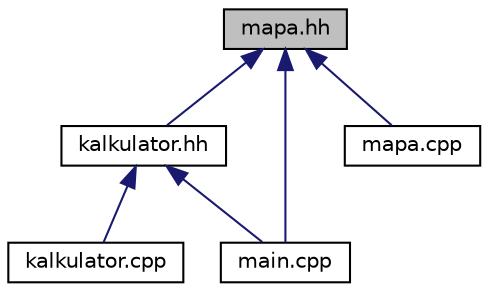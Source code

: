 digraph G
{
  edge [fontname="Helvetica",fontsize="10",labelfontname="Helvetica",labelfontsize="10"];
  node [fontname="Helvetica",fontsize="10",shape=record];
  Node1 [label="mapa.hh",height=0.2,width=0.4,color="black", fillcolor="grey75", style="filled" fontcolor="black"];
  Node1 -> Node2 [dir="back",color="midnightblue",fontsize="10",style="solid",fontname="Helvetica"];
  Node2 [label="kalkulator.hh",height=0.2,width=0.4,color="black", fillcolor="white", style="filled",URL="$kalkulator_8hh.html",tooltip="Plik zawierający definicję klasy Kalkulator."];
  Node2 -> Node3 [dir="back",color="midnightblue",fontsize="10",style="solid",fontname="Helvetica"];
  Node3 [label="kalkulator.cpp",height=0.2,width=0.4,color="black", fillcolor="white", style="filled",URL="$kalkulator_8cpp.html",tooltip="Plik zawierający definicje metod z klasy Kalkulator."];
  Node2 -> Node4 [dir="back",color="midnightblue",fontsize="10",style="solid",fontname="Helvetica"];
  Node4 [label="main.cpp",height=0.2,width=0.4,color="black", fillcolor="white", style="filled",URL="$main_8cpp.html",tooltip="Plik główny programu. Zawiera funkcję main w ramach której tworzony jest obiekt typu Kalkulator oraz ..."];
  Node1 -> Node4 [dir="back",color="midnightblue",fontsize="10",style="solid",fontname="Helvetica"];
  Node1 -> Node5 [dir="back",color="midnightblue",fontsize="10",style="solid",fontname="Helvetica"];
  Node5 [label="mapa.cpp",height=0.2,width=0.4,color="black", fillcolor="white", style="filled",URL="$mapa_8cpp.html",tooltip="Plik zawierający definicje wybranych metod z klasy Mapa."];
}

